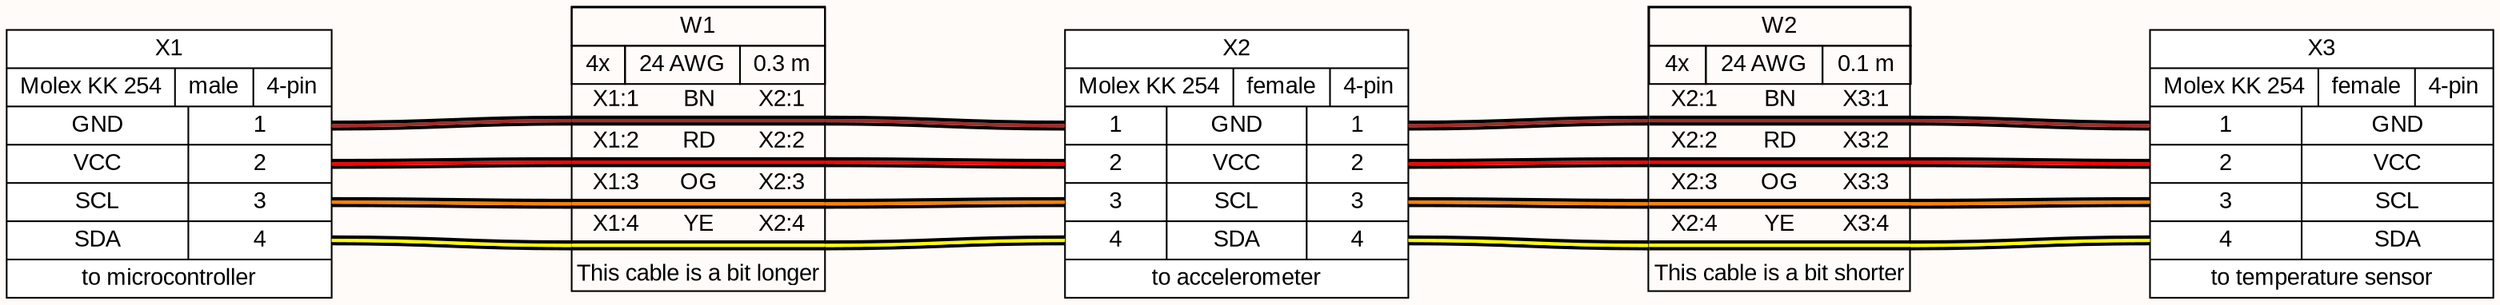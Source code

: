 graph {
// Graph generated by WireViz
// https://github.com/formatc1702/WireViz
	graph [bgcolor="#fffbf8" fontname=arial nodesep=0.33 rankdir=LR ranksep=2]
	node [fillcolor=white fontname=arial shape=record style=filled]
	edge [fontname=arial style=bold]
	X1 [label="X1|{Molex KK 254|male|4-pin}|{{GND|VCC|SCL|SDA}|{<p1r>1|<p2r>2|<p3r>3|<p4r>4}}|to microcontroller"]
	X2 [label="X2|{Molex KK 254|female|4-pin}|{{<p1l>1|<p2l>2|<p3l>3|<p4l>4}|{GND|VCC|SCL|SDA}|{<p1r>1|<p2r>2|<p3r>3|<p4r>4}}|to accelerometer"]
	X3 [label="X3|{Molex KK 254|female|4-pin}|{{<p1l>1|<p2l>2|<p3l>3|<p4l>4}|{GND|VCC|SCL|SDA}}|to temperature sensor"]
	edge [color="#000000:#a52a2a:#000000"]
	X1:p1r:e -- W1:w1:w
	W1:w1:e -- X2:p1l:w
	edge [color="#000000:#ff0000:#000000"]
	X1:p2r:e -- W1:w2:w
	W1:w2:e -- X2:p2l:w
	edge [color="#000000:#ff8000:#000000"]
	X1:p3r:e -- W1:w3:w
	W1:w3:e -- X2:p3l:w
	edge [color="#000000:#ffff00:#000000"]
	X1:p4r:e -- W1:w4:w
	W1:w4:e -- X2:p4l:w
	W1 [label=<<table border="0" cellspacing="0" cellpadding="0"><tr><td><table border="0" cellspacing="0" cellpadding="3" cellborder="1"><tr><td colspan="3">W1</td></tr><tr><td>4x</td><td>24 AWG</td><td>0.3 m</td></tr></table></td></tr><tr><td></td></tr><tr><td><table border="0" cellspacing="0" cellborder="0"><tr><td>X1:1</td><td>BN</td><td>X2:1</td></tr><tr><td colspan="3" border="0" cellspacing="0" cellpadding="0" port="w1" height="6"><table cellspacing="0" cellborder="0" border = "0"><tr><td colspan="3" cellpadding="0" height="2" bgcolor="#000000" border="0"></td></tr><tr><td colspan="3" cellpadding="0" height="2" bgcolor="#a52a2a" border="0"></td></tr><tr><td colspan="3" cellpadding="0" height="2" bgcolor="#000000" border="0"></td></tr></table></td></tr><tr><td>X1:2</td><td>RD</td><td>X2:2</td></tr><tr><td colspan="3" border="0" cellspacing="0" cellpadding="0" port="w2" height="6"><table cellspacing="0" cellborder="0" border = "0"><tr><td colspan="3" cellpadding="0" height="2" bgcolor="#000000" border="0"></td></tr><tr><td colspan="3" cellpadding="0" height="2" bgcolor="#ff0000" border="0"></td></tr><tr><td colspan="3" cellpadding="0" height="2" bgcolor="#000000" border="0"></td></tr></table></td></tr><tr><td>X1:3</td><td>OG</td><td>X2:3</td></tr><tr><td colspan="3" border="0" cellspacing="0" cellpadding="0" port="w3" height="6"><table cellspacing="0" cellborder="0" border = "0"><tr><td colspan="3" cellpadding="0" height="2" bgcolor="#000000" border="0"></td></tr><tr><td colspan="3" cellpadding="0" height="2" bgcolor="#ff8000" border="0"></td></tr><tr><td colspan="3" cellpadding="0" height="2" bgcolor="#000000" border="0"></td></tr></table></td></tr><tr><td>X1:4</td><td>YE</td><td>X2:4</td></tr><tr><td colspan="3" border="0" cellspacing="0" cellpadding="0" port="w4" height="6"><table cellspacing="0" cellborder="0" border = "0"><tr><td colspan="3" cellpadding="0" height="2" bgcolor="#000000" border="0"></td></tr><tr><td colspan="3" cellpadding="0" height="2" bgcolor="#ffff00" border="0"></td></tr><tr><td colspan="3" cellpadding="0" height="2" bgcolor="#000000" border="0"></td></tr></table></td></tr><tr><td></td></tr></table></td></tr><tr><td cellpadding="3">This cable is a bit longer</td></tr><tr><td></td></tr></table>> fillcolor=white margin=0 shape=box style=""]
	edge [color="#000000:#a52a2a:#000000"]
	X2:p1r:e -- W2:w1:w
	W2:w1:e -- X3:p1l:w
	edge [color="#000000:#ff0000:#000000"]
	X2:p2r:e -- W2:w2:w
	W2:w2:e -- X3:p2l:w
	edge [color="#000000:#ff8000:#000000"]
	X2:p3r:e -- W2:w3:w
	W2:w3:e -- X3:p3l:w
	edge [color="#000000:#ffff00:#000000"]
	X2:p4r:e -- W2:w4:w
	W2:w4:e -- X3:p4l:w
	W2 [label=<<table border="0" cellspacing="0" cellpadding="0"><tr><td><table border="0" cellspacing="0" cellpadding="3" cellborder="1"><tr><td colspan="3">W2</td></tr><tr><td>4x</td><td>24 AWG</td><td>0.1 m</td></tr></table></td></tr><tr><td></td></tr><tr><td><table border="0" cellspacing="0" cellborder="0"><tr><td>X2:1</td><td>BN</td><td>X3:1</td></tr><tr><td colspan="3" border="0" cellspacing="0" cellpadding="0" port="w1" height="6"><table cellspacing="0" cellborder="0" border = "0"><tr><td colspan="3" cellpadding="0" height="2" bgcolor="#000000" border="0"></td></tr><tr><td colspan="3" cellpadding="0" height="2" bgcolor="#a52a2a" border="0"></td></tr><tr><td colspan="3" cellpadding="0" height="2" bgcolor="#000000" border="0"></td></tr></table></td></tr><tr><td>X2:2</td><td>RD</td><td>X3:2</td></tr><tr><td colspan="3" border="0" cellspacing="0" cellpadding="0" port="w2" height="6"><table cellspacing="0" cellborder="0" border = "0"><tr><td colspan="3" cellpadding="0" height="2" bgcolor="#000000" border="0"></td></tr><tr><td colspan="3" cellpadding="0" height="2" bgcolor="#ff0000" border="0"></td></tr><tr><td colspan="3" cellpadding="0" height="2" bgcolor="#000000" border="0"></td></tr></table></td></tr><tr><td>X2:3</td><td>OG</td><td>X3:3</td></tr><tr><td colspan="3" border="0" cellspacing="0" cellpadding="0" port="w3" height="6"><table cellspacing="0" cellborder="0" border = "0"><tr><td colspan="3" cellpadding="0" height="2" bgcolor="#000000" border="0"></td></tr><tr><td colspan="3" cellpadding="0" height="2" bgcolor="#ff8000" border="0"></td></tr><tr><td colspan="3" cellpadding="0" height="2" bgcolor="#000000" border="0"></td></tr></table></td></tr><tr><td>X2:4</td><td>YE</td><td>X3:4</td></tr><tr><td colspan="3" border="0" cellspacing="0" cellpadding="0" port="w4" height="6"><table cellspacing="0" cellborder="0" border = "0"><tr><td colspan="3" cellpadding="0" height="2" bgcolor="#000000" border="0"></td></tr><tr><td colspan="3" cellpadding="0" height="2" bgcolor="#ffff00" border="0"></td></tr><tr><td colspan="3" cellpadding="0" height="2" bgcolor="#000000" border="0"></td></tr></table></td></tr><tr><td></td></tr></table></td></tr><tr><td cellpadding="3">This cable is a bit shorter</td></tr><tr><td></td></tr></table>> fillcolor=white margin=0 shape=box style=""]
}
